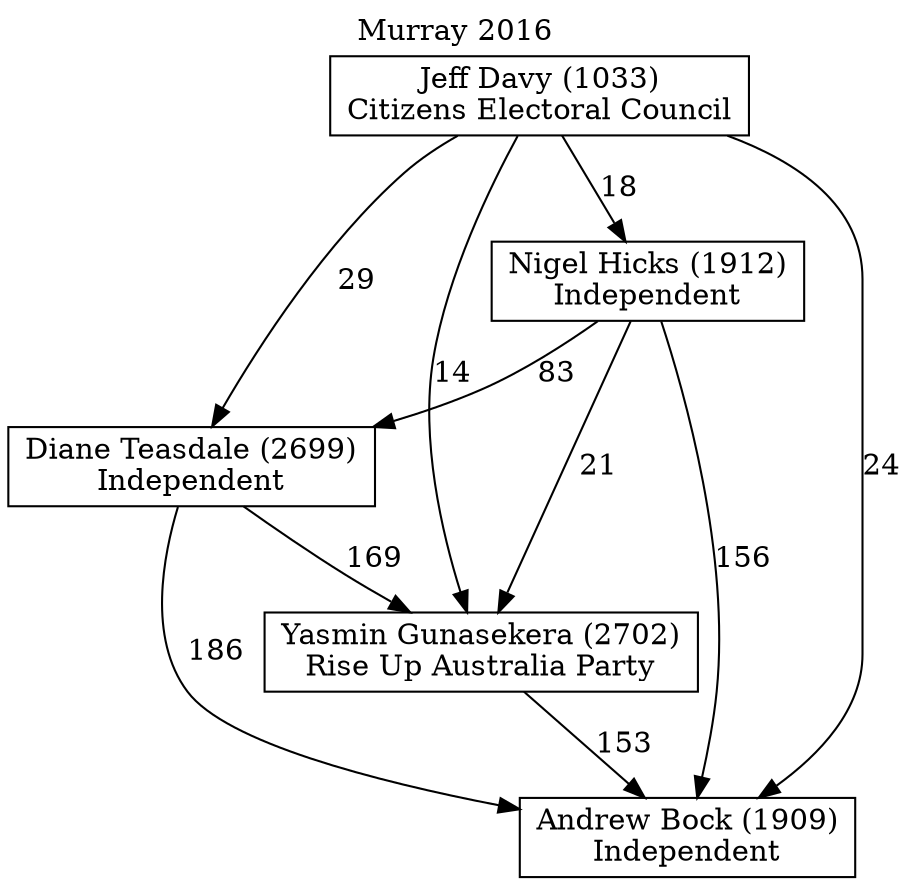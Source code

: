 // House preference flow
digraph "Andrew Bock (1909)_Murray_2016" {
	graph [label="Murray 2016" labelloc=t mclimit=10]
	node [shape=box]
	"Andrew Bock (1909)" [label="Andrew Bock (1909)
Independent"]
	"Diane Teasdale (2699)" [label="Diane Teasdale (2699)
Independent"]
	"Jeff Davy (1033)" [label="Jeff Davy (1033)
Citizens Electoral Council"]
	"Nigel Hicks (1912)" [label="Nigel Hicks (1912)
Independent"]
	"Yasmin Gunasekera (2702)" [label="Yasmin Gunasekera (2702)
Rise Up Australia Party"]
	"Diane Teasdale (2699)" -> "Andrew Bock (1909)" [label=186]
	"Diane Teasdale (2699)" -> "Yasmin Gunasekera (2702)" [label=169]
	"Jeff Davy (1033)" -> "Andrew Bock (1909)" [label=24]
	"Jeff Davy (1033)" -> "Diane Teasdale (2699)" [label=29]
	"Jeff Davy (1033)" -> "Nigel Hicks (1912)" [label=18]
	"Jeff Davy (1033)" -> "Yasmin Gunasekera (2702)" [label=14]
	"Nigel Hicks (1912)" -> "Andrew Bock (1909)" [label=156]
	"Nigel Hicks (1912)" -> "Diane Teasdale (2699)" [label=83]
	"Nigel Hicks (1912)" -> "Yasmin Gunasekera (2702)" [label=21]
	"Yasmin Gunasekera (2702)" -> "Andrew Bock (1909)" [label=153]
}
